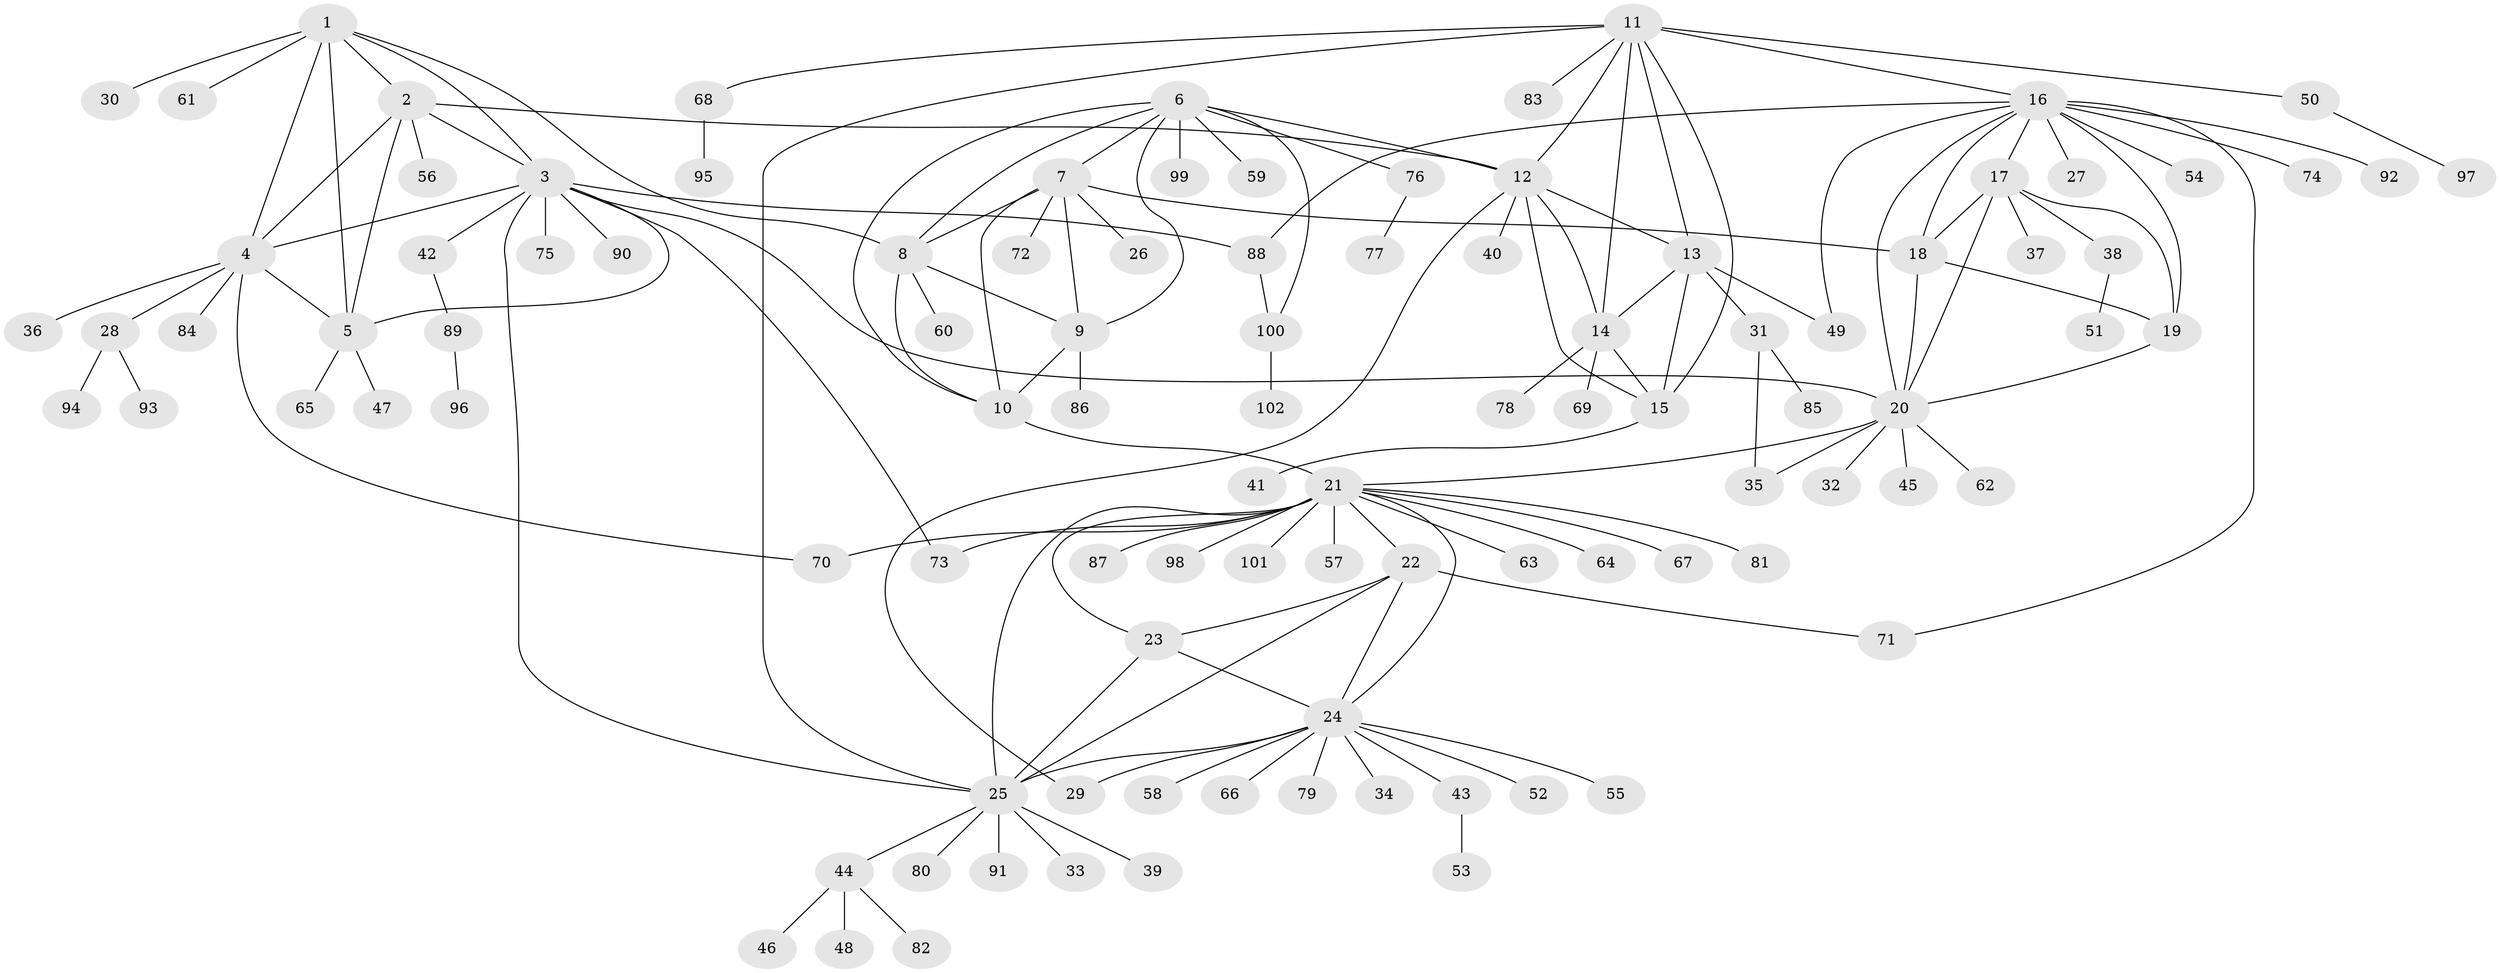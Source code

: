 // Generated by graph-tools (version 1.1) at 2025/15/03/09/25 04:15:54]
// undirected, 102 vertices, 145 edges
graph export_dot {
graph [start="1"]
  node [color=gray90,style=filled];
  1;
  2;
  3;
  4;
  5;
  6;
  7;
  8;
  9;
  10;
  11;
  12;
  13;
  14;
  15;
  16;
  17;
  18;
  19;
  20;
  21;
  22;
  23;
  24;
  25;
  26;
  27;
  28;
  29;
  30;
  31;
  32;
  33;
  34;
  35;
  36;
  37;
  38;
  39;
  40;
  41;
  42;
  43;
  44;
  45;
  46;
  47;
  48;
  49;
  50;
  51;
  52;
  53;
  54;
  55;
  56;
  57;
  58;
  59;
  60;
  61;
  62;
  63;
  64;
  65;
  66;
  67;
  68;
  69;
  70;
  71;
  72;
  73;
  74;
  75;
  76;
  77;
  78;
  79;
  80;
  81;
  82;
  83;
  84;
  85;
  86;
  87;
  88;
  89;
  90;
  91;
  92;
  93;
  94;
  95;
  96;
  97;
  98;
  99;
  100;
  101;
  102;
  1 -- 2;
  1 -- 3;
  1 -- 4;
  1 -- 5;
  1 -- 8;
  1 -- 30;
  1 -- 61;
  2 -- 3;
  2 -- 4;
  2 -- 5;
  2 -- 12;
  2 -- 56;
  3 -- 4;
  3 -- 5;
  3 -- 20;
  3 -- 25;
  3 -- 42;
  3 -- 73;
  3 -- 75;
  3 -- 88;
  3 -- 90;
  4 -- 5;
  4 -- 28;
  4 -- 36;
  4 -- 70;
  4 -- 84;
  5 -- 47;
  5 -- 65;
  6 -- 7;
  6 -- 8;
  6 -- 9;
  6 -- 10;
  6 -- 12;
  6 -- 59;
  6 -- 76;
  6 -- 99;
  6 -- 100;
  7 -- 8;
  7 -- 9;
  7 -- 10;
  7 -- 18;
  7 -- 26;
  7 -- 72;
  8 -- 9;
  8 -- 10;
  8 -- 60;
  9 -- 10;
  9 -- 86;
  10 -- 21;
  11 -- 12;
  11 -- 13;
  11 -- 14;
  11 -- 15;
  11 -- 16;
  11 -- 25;
  11 -- 50;
  11 -- 68;
  11 -- 83;
  12 -- 13;
  12 -- 14;
  12 -- 15;
  12 -- 29;
  12 -- 40;
  13 -- 14;
  13 -- 15;
  13 -- 31;
  13 -- 49;
  14 -- 15;
  14 -- 69;
  14 -- 78;
  15 -- 41;
  16 -- 17;
  16 -- 18;
  16 -- 19;
  16 -- 20;
  16 -- 27;
  16 -- 49;
  16 -- 54;
  16 -- 71;
  16 -- 74;
  16 -- 88;
  16 -- 92;
  17 -- 18;
  17 -- 19;
  17 -- 20;
  17 -- 37;
  17 -- 38;
  18 -- 19;
  18 -- 20;
  19 -- 20;
  20 -- 21;
  20 -- 32;
  20 -- 35;
  20 -- 45;
  20 -- 62;
  21 -- 22;
  21 -- 23;
  21 -- 24;
  21 -- 25;
  21 -- 57;
  21 -- 63;
  21 -- 64;
  21 -- 67;
  21 -- 70;
  21 -- 73;
  21 -- 81;
  21 -- 87;
  21 -- 98;
  21 -- 101;
  22 -- 23;
  22 -- 24;
  22 -- 25;
  22 -- 71;
  23 -- 24;
  23 -- 25;
  24 -- 25;
  24 -- 29;
  24 -- 34;
  24 -- 43;
  24 -- 52;
  24 -- 55;
  24 -- 58;
  24 -- 66;
  24 -- 79;
  25 -- 33;
  25 -- 39;
  25 -- 44;
  25 -- 80;
  25 -- 91;
  28 -- 93;
  28 -- 94;
  31 -- 35;
  31 -- 85;
  38 -- 51;
  42 -- 89;
  43 -- 53;
  44 -- 46;
  44 -- 48;
  44 -- 82;
  50 -- 97;
  68 -- 95;
  76 -- 77;
  88 -- 100;
  89 -- 96;
  100 -- 102;
}
